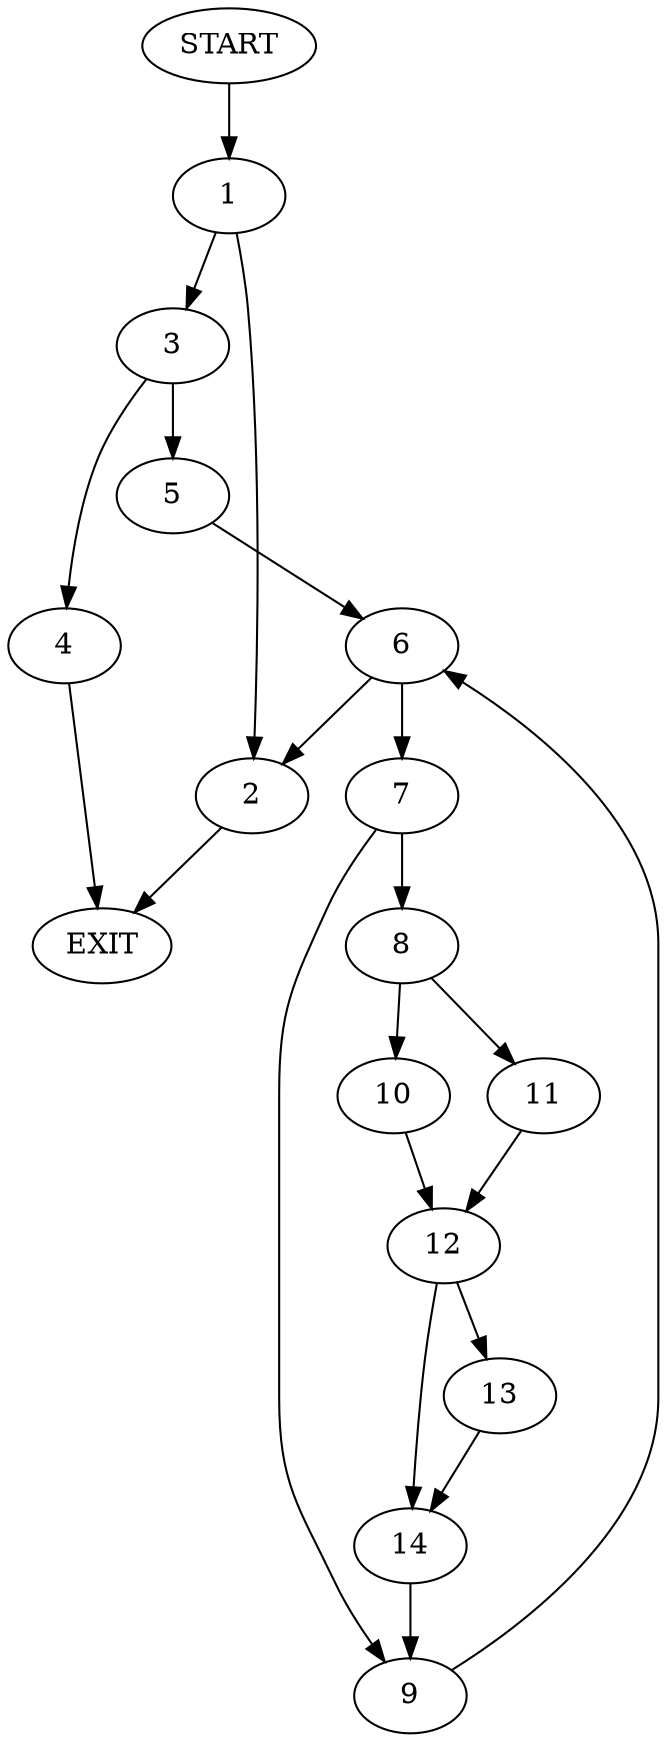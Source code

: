 digraph {
0 [label="START"]
15 [label="EXIT"]
0 -> 1
1 -> 2
1 -> 3
3 -> 4
3 -> 5
2 -> 15
5 -> 6
4 -> 15
6 -> 2
6 -> 7
7 -> 8
7 -> 9
8 -> 10
8 -> 11
9 -> 6
11 -> 12
10 -> 12
12 -> 13
12 -> 14
13 -> 14
14 -> 9
}
